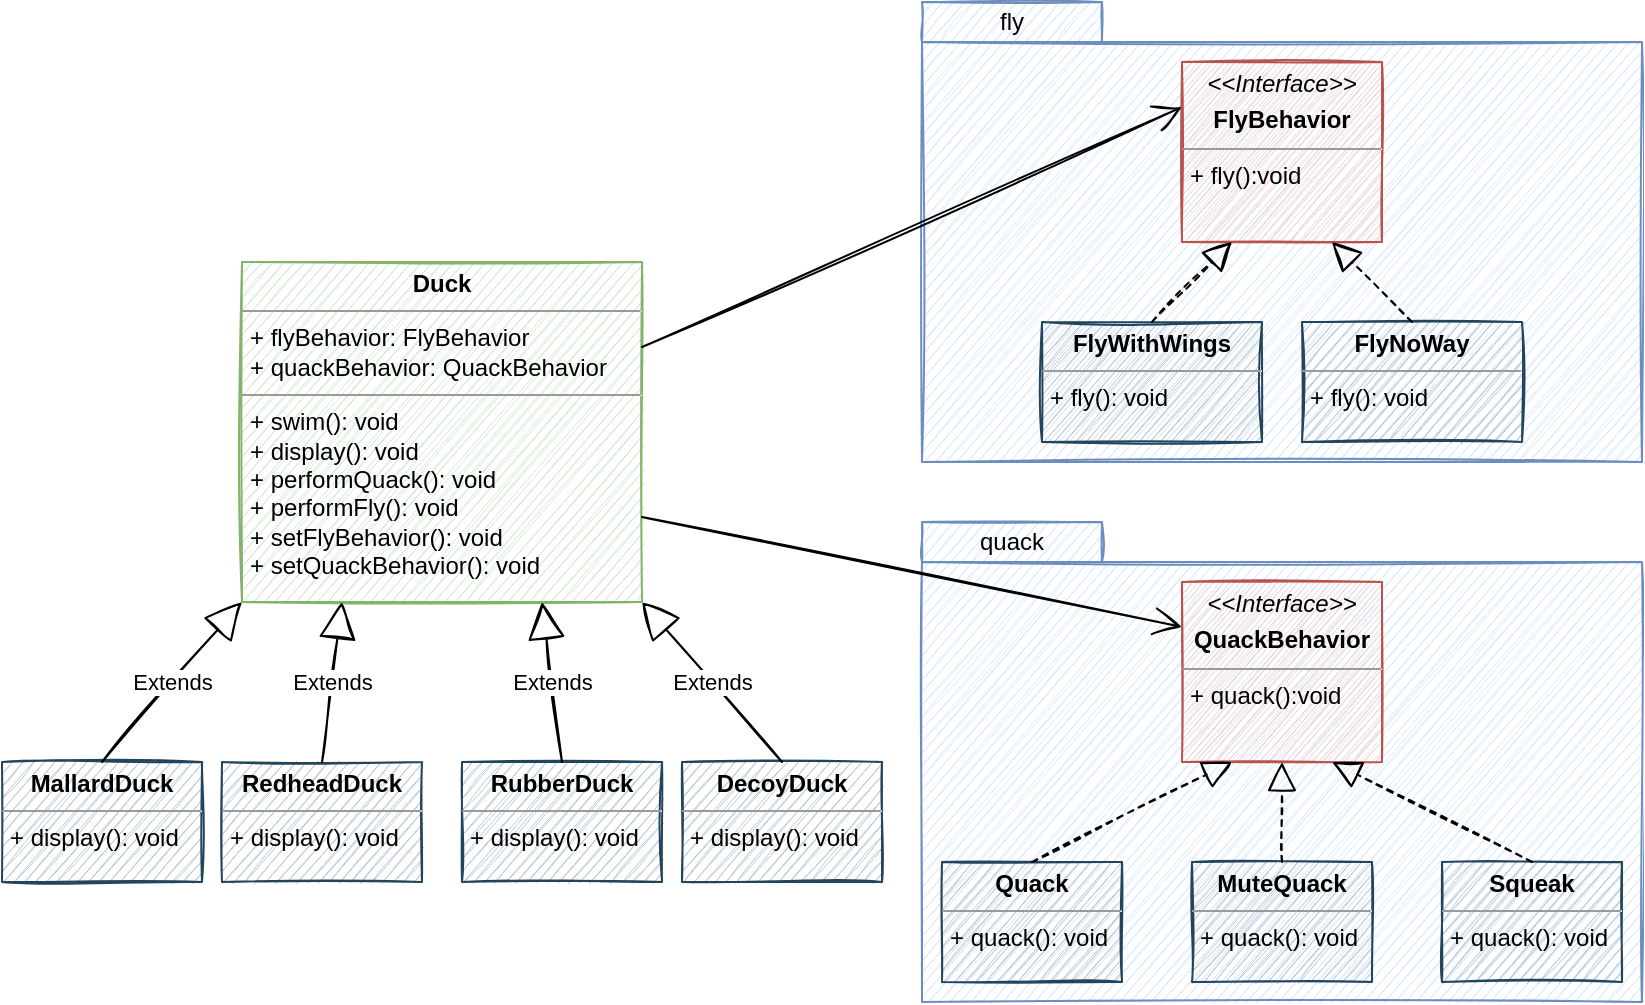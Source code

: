 <mxfile version="20.3.2" type="device"><diagram id="bq2X3iy53gwZi8AmlgBq" name="Page-1"><mxGraphModel dx="1050" dy="546" grid="1" gridSize="10" guides="1" tooltips="1" connect="1" arrows="1" fold="1" page="1" pageScale="1" pageWidth="850" pageHeight="1100" math="0" shadow="0"><root><mxCell id="0"/><mxCell id="1" parent="0"/><mxCell id="SDBq1LFmorlttIJ0Rr19-11" value="&lt;span style=&quot;white-space: pre;&quot;&gt;&#9;&lt;/span&gt;&lt;span style=&quot;white-space: pre;&quot;&gt;&#9;&lt;/span&gt;" style="shape=folder;fontStyle=1;spacingTop=10;tabWidth=90;tabHeight=20;tabPosition=left;html=1;fillColor=#dae8fc;strokeColor=#6c8ebf;sketch=1;" vertex="1" parent="1"><mxGeometry x="480" y="40" width="360" height="230" as="geometry"/></mxCell><mxCell id="SDBq1LFmorlttIJ0Rr19-9" value="&lt;p style=&quot;margin:0px;margin-top:4px;text-align:center;&quot;&gt;&lt;i&gt;&amp;lt;&amp;lt;Interface&amp;gt;&amp;gt;&lt;/i&gt;&lt;b&gt;&lt;br&gt;&lt;/b&gt;&lt;/p&gt;&lt;p style=&quot;margin:0px;margin-top:4px;text-align:center;&quot;&gt;&lt;b&gt;FlyBehavior&lt;/b&gt;&lt;/p&gt;&lt;hr size=&quot;1&quot;&gt;&lt;p style=&quot;margin:0px;margin-left:4px;&quot;&gt;+ fly():void&lt;br&gt;&lt;/p&gt;" style="verticalAlign=top;align=left;overflow=fill;fontSize=12;fontFamily=Helvetica;html=1;fillColor=#f8cecc;strokeColor=#b85450;sketch=1;" vertex="1" parent="1"><mxGeometry x="610" y="70" width="100" height="90" as="geometry"/></mxCell><mxCell id="SDBq1LFmorlttIJ0Rr19-12" value="&lt;p style=&quot;margin:0px;margin-top:4px;text-align:center;&quot;&gt;&lt;b&gt;FlyWithWings&lt;/b&gt;&lt;/p&gt;&lt;hr size=&quot;1&quot;&gt;&lt;p style=&quot;margin:0px;margin-left:4px;&quot;&gt;+ fly(): void&lt;br&gt;&lt;/p&gt;" style="verticalAlign=top;align=left;overflow=fill;fontSize=12;fontFamily=Helvetica;html=1;fillColor=#bac8d3;strokeColor=#23445d;sketch=1;" vertex="1" parent="1"><mxGeometry x="540" y="200" width="110" height="60" as="geometry"/></mxCell><mxCell id="SDBq1LFmorlttIJ0Rr19-13" value="&lt;p style=&quot;margin:0px;margin-top:4px;text-align:center;&quot;&gt;&lt;b&gt;FlyNoWay&lt;/b&gt;&lt;/p&gt;&lt;hr size=&quot;1&quot;&gt;&lt;p style=&quot;margin:0px;margin-left:4px;&quot;&gt;+ fly(): void&lt;br&gt;&lt;/p&gt;" style="verticalAlign=top;align=left;overflow=fill;fontSize=12;fontFamily=Helvetica;html=1;fillColor=#bac8d3;strokeColor=#23445d;sketch=1;" vertex="1" parent="1"><mxGeometry x="670" y="200" width="110" height="60" as="geometry"/></mxCell><mxCell id="SDBq1LFmorlttIJ0Rr19-14" value="" style="endArrow=block;dashed=1;endFill=0;endSize=12;html=1;rounded=0;entryX=0.25;entryY=1;entryDx=0;entryDy=0;exitX=0.5;exitY=0;exitDx=0;exitDy=0;sketch=1;" edge="1" parent="1" source="SDBq1LFmorlttIJ0Rr19-12" target="SDBq1LFmorlttIJ0Rr19-9"><mxGeometry width="160" relative="1" as="geometry"><mxPoint x="650" y="260" as="sourcePoint"/><mxPoint x="810" y="260" as="targetPoint"/></mxGeometry></mxCell><mxCell id="SDBq1LFmorlttIJ0Rr19-16" value="" style="endArrow=block;dashed=1;endFill=0;endSize=12;html=1;rounded=0;entryX=0.75;entryY=1;entryDx=0;entryDy=0;exitX=0.5;exitY=0;exitDx=0;exitDy=0;sketch=1;" edge="1" parent="1" source="SDBq1LFmorlttIJ0Rr19-13" target="SDBq1LFmorlttIJ0Rr19-9"><mxGeometry width="160" relative="1" as="geometry"><mxPoint x="600" y="210" as="sourcePoint"/><mxPoint x="570" y="180" as="targetPoint"/></mxGeometry></mxCell><mxCell id="SDBq1LFmorlttIJ0Rr19-18" value="&lt;span style=&quot;white-space: pre;&quot;&gt;&#9;&lt;/span&gt;&lt;span style=&quot;white-space: pre;&quot;&gt;&#9;&lt;/span&gt;" style="shape=folder;fontStyle=1;spacingTop=10;tabWidth=90;tabHeight=20;tabPosition=left;html=1;fillColor=#dae8fc;strokeColor=#6c8ebf;sketch=1;" vertex="1" parent="1"><mxGeometry x="480" y="300" width="360" height="240" as="geometry"/></mxCell><mxCell id="SDBq1LFmorlttIJ0Rr19-19" value="&lt;p style=&quot;margin:0px;margin-top:4px;text-align:center;&quot;&gt;&lt;i&gt;&amp;lt;&amp;lt;Interface&amp;gt;&amp;gt;&lt;/i&gt;&lt;b&gt;&lt;br&gt;&lt;/b&gt;&lt;/p&gt;&lt;p style=&quot;margin:0px;margin-top:4px;text-align:center;&quot;&gt;&lt;b&gt;QuackBehavior&lt;/b&gt;&lt;/p&gt;&lt;hr size=&quot;1&quot;&gt;&lt;p style=&quot;margin:0px;margin-left:4px;&quot;&gt;+ quack():void&lt;br&gt;&lt;/p&gt;" style="verticalAlign=top;align=left;overflow=fill;fontSize=12;fontFamily=Helvetica;html=1;fillColor=#f8cecc;strokeColor=#b85450;sketch=1;" vertex="1" parent="1"><mxGeometry x="610" y="330" width="100" height="90" as="geometry"/></mxCell><mxCell id="SDBq1LFmorlttIJ0Rr19-20" value="&lt;p style=&quot;margin:0px;margin-top:4px;text-align:center;&quot;&gt;&lt;b&gt;Quack&lt;/b&gt;&lt;/p&gt;&lt;hr size=&quot;1&quot;&gt;&lt;p style=&quot;margin:0px;margin-left:4px;&quot;&gt;+ quack(): void&lt;br&gt;&lt;/p&gt;" style="verticalAlign=top;align=left;overflow=fill;fontSize=12;fontFamily=Helvetica;html=1;fillColor=#bac8d3;strokeColor=#23445d;sketch=1;" vertex="1" parent="1"><mxGeometry x="490" y="470" width="90" height="60" as="geometry"/></mxCell><mxCell id="SDBq1LFmorlttIJ0Rr19-21" value="&lt;p style=&quot;margin:0px;margin-top:4px;text-align:center;&quot;&gt;&lt;b&gt;Squeak&lt;/b&gt;&lt;/p&gt;&lt;hr size=&quot;1&quot;&gt;&lt;p style=&quot;margin:0px;margin-left:4px;&quot;&gt;+ quack(): void&lt;/p&gt;" style="verticalAlign=top;align=left;overflow=fill;fontSize=12;fontFamily=Helvetica;html=1;fillColor=#bac8d3;strokeColor=#23445d;sketch=1;" vertex="1" parent="1"><mxGeometry x="740" y="470" width="90" height="60" as="geometry"/></mxCell><mxCell id="SDBq1LFmorlttIJ0Rr19-22" value="" style="endArrow=block;dashed=1;endFill=0;endSize=12;html=1;rounded=0;entryX=0.25;entryY=1;entryDx=0;entryDy=0;exitX=0.5;exitY=0;exitDx=0;exitDy=0;sketch=1;" edge="1" parent="1" source="SDBq1LFmorlttIJ0Rr19-20" target="SDBq1LFmorlttIJ0Rr19-19"><mxGeometry width="160" relative="1" as="geometry"><mxPoint x="650" y="520" as="sourcePoint"/><mxPoint x="810" y="520" as="targetPoint"/></mxGeometry></mxCell><mxCell id="SDBq1LFmorlttIJ0Rr19-23" value="" style="endArrow=block;dashed=1;endFill=0;endSize=12;html=1;rounded=0;entryX=0.75;entryY=1;entryDx=0;entryDy=0;exitX=0.5;exitY=0;exitDx=0;exitDy=0;sketch=1;" edge="1" parent="1" source="SDBq1LFmorlttIJ0Rr19-21" target="SDBq1LFmorlttIJ0Rr19-19"><mxGeometry width="160" relative="1" as="geometry"><mxPoint x="600" y="470" as="sourcePoint"/><mxPoint x="570" y="440" as="targetPoint"/></mxGeometry></mxCell><mxCell id="SDBq1LFmorlttIJ0Rr19-24" value="&lt;p style=&quot;margin:0px;margin-top:4px;text-align:center;&quot;&gt;&lt;b&gt;MuteQuack&lt;/b&gt;&lt;/p&gt;&lt;hr size=&quot;1&quot;&gt;&lt;p style=&quot;margin:0px;margin-left:4px;&quot;&gt;+ quack(): void&lt;/p&gt;" style="verticalAlign=top;align=left;overflow=fill;fontSize=12;fontFamily=Helvetica;html=1;fillColor=#bac8d3;strokeColor=#23445d;sketch=1;" vertex="1" parent="1"><mxGeometry x="615" y="470" width="90" height="60" as="geometry"/></mxCell><mxCell id="SDBq1LFmorlttIJ0Rr19-25" value="" style="endArrow=block;dashed=1;endFill=0;endSize=12;html=1;rounded=0;entryX=0.5;entryY=1;entryDx=0;entryDy=0;exitX=0.5;exitY=0;exitDx=0;exitDy=0;sketch=1;" edge="1" parent="1" source="SDBq1LFmorlttIJ0Rr19-24" target="SDBq1LFmorlttIJ0Rr19-19"><mxGeometry width="160" relative="1" as="geometry"><mxPoint x="795" y="460" as="sourcePoint"/><mxPoint x="695" y="430" as="targetPoint"/></mxGeometry></mxCell><mxCell id="SDBq1LFmorlttIJ0Rr19-28" value="&lt;p style=&quot;margin:0px;margin-top:4px;text-align:center;&quot;&gt;&lt;b&gt;Duck&lt;/b&gt;&lt;br&gt;&lt;/p&gt;&lt;hr size=&quot;1&quot;&gt;&lt;p style=&quot;margin:0px;margin-left:4px;&quot;&gt;+ flyBehavior: FlyBehavior&lt;/p&gt;&lt;p style=&quot;margin:0px;margin-left:4px;&quot;&gt;+ quackBehavior: QuackBehavior&lt;br&gt;&lt;/p&gt;&lt;hr size=&quot;1&quot;&gt;&lt;p style=&quot;margin:0px;margin-left:4px;&quot;&gt;+ swim(): void&lt;/p&gt;&lt;p style=&quot;margin:0px;margin-left:4px;&quot;&gt;+ display(): void&lt;/p&gt;&lt;p style=&quot;margin:0px;margin-left:4px;&quot;&gt;+ performQuack(): void&lt;/p&gt;&lt;p style=&quot;margin:0px;margin-left:4px;&quot;&gt;+ performFly(): void&lt;/p&gt;&lt;p style=&quot;margin:0px;margin-left:4px;&quot;&gt;+ setFlyBehavior(): void&lt;/p&gt;&lt;p style=&quot;margin:0px;margin-left:4px;&quot;&gt;+ setQuackBehavior(): void&lt;/p&gt;" style="verticalAlign=top;align=left;overflow=fill;fontSize=12;fontFamily=Helvetica;html=1;fillColor=#d5e8d4;strokeColor=#82b366;sketch=1;" vertex="1" parent="1"><mxGeometry x="140" y="170" width="200" height="170" as="geometry"/></mxCell><mxCell id="SDBq1LFmorlttIJ0Rr19-29" value="" style="endArrow=open;endFill=1;endSize=12;html=1;rounded=0;exitX=1;exitY=0.25;exitDx=0;exitDy=0;entryX=0;entryY=0.25;entryDx=0;entryDy=0;sketch=1;" edge="1" parent="1" source="SDBq1LFmorlttIJ0Rr19-28" target="SDBq1LFmorlttIJ0Rr19-9"><mxGeometry width="160" relative="1" as="geometry"><mxPoint x="330" y="330" as="sourcePoint"/><mxPoint x="490" y="330" as="targetPoint"/></mxGeometry></mxCell><mxCell id="SDBq1LFmorlttIJ0Rr19-30" value="" style="endArrow=open;endFill=1;endSize=12;html=1;rounded=0;exitX=1;exitY=0.75;exitDx=0;exitDy=0;entryX=0;entryY=0.25;entryDx=0;entryDy=0;sketch=1;" edge="1" parent="1" source="SDBq1LFmorlttIJ0Rr19-28" target="SDBq1LFmorlttIJ0Rr19-19"><mxGeometry width="160" relative="1" as="geometry"><mxPoint x="280" y="152.5" as="sourcePoint"/><mxPoint x="640" y="102.5" as="targetPoint"/></mxGeometry></mxCell><mxCell id="SDBq1LFmorlttIJ0Rr19-31" value="&lt;p style=&quot;margin:0px;margin-top:4px;text-align:center;&quot;&gt;&lt;b&gt;MallardDuck&lt;/b&gt;&lt;/p&gt;&lt;hr size=&quot;1&quot;&gt;&lt;p style=&quot;margin:0px;margin-left:4px;&quot;&gt;+ display(): void&lt;/p&gt;" style="verticalAlign=top;align=left;overflow=fill;fontSize=12;fontFamily=Helvetica;html=1;fillColor=#bac8d3;strokeColor=#23445d;sketch=1;" vertex="1" parent="1"><mxGeometry x="20" y="420" width="100" height="60" as="geometry"/></mxCell><mxCell id="SDBq1LFmorlttIJ0Rr19-32" value="&lt;p style=&quot;margin:0px;margin-top:4px;text-align:center;&quot;&gt;&lt;b&gt;RedheadDuck&lt;/b&gt;&lt;/p&gt;&lt;hr size=&quot;1&quot;&gt;&lt;p style=&quot;margin:0px;margin-left:4px;&quot;&gt;+ display(): void&lt;/p&gt;" style="verticalAlign=top;align=left;overflow=fill;fontSize=12;fontFamily=Helvetica;html=1;fillColor=#bac8d3;strokeColor=#23445d;sketch=1;" vertex="1" parent="1"><mxGeometry x="130" y="420" width="100" height="60" as="geometry"/></mxCell><mxCell id="SDBq1LFmorlttIJ0Rr19-33" value="&lt;p style=&quot;margin:0px;margin-top:4px;text-align:center;&quot;&gt;&lt;b&gt;RubberDuck&lt;/b&gt;&lt;br&gt;&lt;/p&gt;&lt;hr size=&quot;1&quot;&gt;&lt;p style=&quot;margin:0px;margin-left:4px;&quot;&gt;+ display(): void&lt;/p&gt;" style="verticalAlign=top;align=left;overflow=fill;fontSize=12;fontFamily=Helvetica;html=1;fillColor=#bac8d3;strokeColor=#23445d;sketch=1;" vertex="1" parent="1"><mxGeometry x="250" y="420" width="100" height="60" as="geometry"/></mxCell><mxCell id="SDBq1LFmorlttIJ0Rr19-34" value="&lt;p style=&quot;margin:0px;margin-top:4px;text-align:center;&quot;&gt;&lt;b&gt;DecoyDuck&lt;/b&gt;&lt;/p&gt;&lt;hr size=&quot;1&quot;&gt;&lt;p style=&quot;margin:0px;margin-left:4px;&quot;&gt;+ display(): void&lt;/p&gt;" style="verticalAlign=top;align=left;overflow=fill;fontSize=12;fontFamily=Helvetica;html=1;fillColor=#bac8d3;strokeColor=#23445d;sketch=1;" vertex="1" parent="1"><mxGeometry x="360" y="420" width="100" height="60" as="geometry"/></mxCell><mxCell id="SDBq1LFmorlttIJ0Rr19-35" value="Extends" style="endArrow=block;endSize=16;endFill=0;html=1;rounded=0;exitX=0.5;exitY=0;exitDx=0;exitDy=0;entryX=0;entryY=1;entryDx=0;entryDy=0;sketch=1;" edge="1" parent="1" source="SDBq1LFmorlttIJ0Rr19-31" target="SDBq1LFmorlttIJ0Rr19-28"><mxGeometry width="160" relative="1" as="geometry"><mxPoint x="330" y="365" as="sourcePoint"/><mxPoint x="490" y="365" as="targetPoint"/></mxGeometry></mxCell><mxCell id="SDBq1LFmorlttIJ0Rr19-36" value="Extends" style="endArrow=block;endSize=16;endFill=0;html=1;rounded=0;exitX=0.5;exitY=0;exitDx=0;exitDy=0;entryX=0.25;entryY=1;entryDx=0;entryDy=0;sketch=1;" edge="1" parent="1" source="SDBq1LFmorlttIJ0Rr19-32" target="SDBq1LFmorlttIJ0Rr19-28"><mxGeometry width="160" relative="1" as="geometry"><mxPoint x="90" y="445" as="sourcePoint"/><mxPoint x="140" y="385" as="targetPoint"/></mxGeometry></mxCell><mxCell id="SDBq1LFmorlttIJ0Rr19-37" value="Extends" style="endArrow=block;endSize=16;endFill=0;html=1;rounded=0;exitX=0.5;exitY=0;exitDx=0;exitDy=0;entryX=0.75;entryY=1;entryDx=0;entryDy=0;sketch=1;" edge="1" parent="1" source="SDBq1LFmorlttIJ0Rr19-33" target="SDBq1LFmorlttIJ0Rr19-28"><mxGeometry width="160" relative="1" as="geometry"><mxPoint x="100" y="455" as="sourcePoint"/><mxPoint x="150" y="395" as="targetPoint"/></mxGeometry></mxCell><mxCell id="SDBq1LFmorlttIJ0Rr19-38" value="Extends" style="endArrow=block;endSize=16;endFill=0;html=1;rounded=0;exitX=0.5;exitY=0;exitDx=0;exitDy=0;entryX=1;entryY=1;entryDx=0;entryDy=0;sketch=1;" edge="1" parent="1" source="SDBq1LFmorlttIJ0Rr19-34" target="SDBq1LFmorlttIJ0Rr19-28"><mxGeometry width="160" relative="1" as="geometry"><mxPoint x="385" y="425" as="sourcePoint"/><mxPoint x="435" y="365" as="targetPoint"/></mxGeometry></mxCell><mxCell id="SDBq1LFmorlttIJ0Rr19-39" value="fly" style="text;html=1;strokeColor=none;fillColor=none;align=center;verticalAlign=middle;whiteSpace=wrap;rounded=0;sketch=1;" vertex="1" parent="1"><mxGeometry x="480" y="40" width="90" height="20" as="geometry"/></mxCell><mxCell id="SDBq1LFmorlttIJ0Rr19-40" value="quack" style="text;html=1;strokeColor=none;fillColor=none;align=center;verticalAlign=middle;whiteSpace=wrap;rounded=0;sketch=1;" vertex="1" parent="1"><mxGeometry x="480" y="300" width="90" height="20" as="geometry"/></mxCell></root></mxGraphModel></diagram></mxfile>